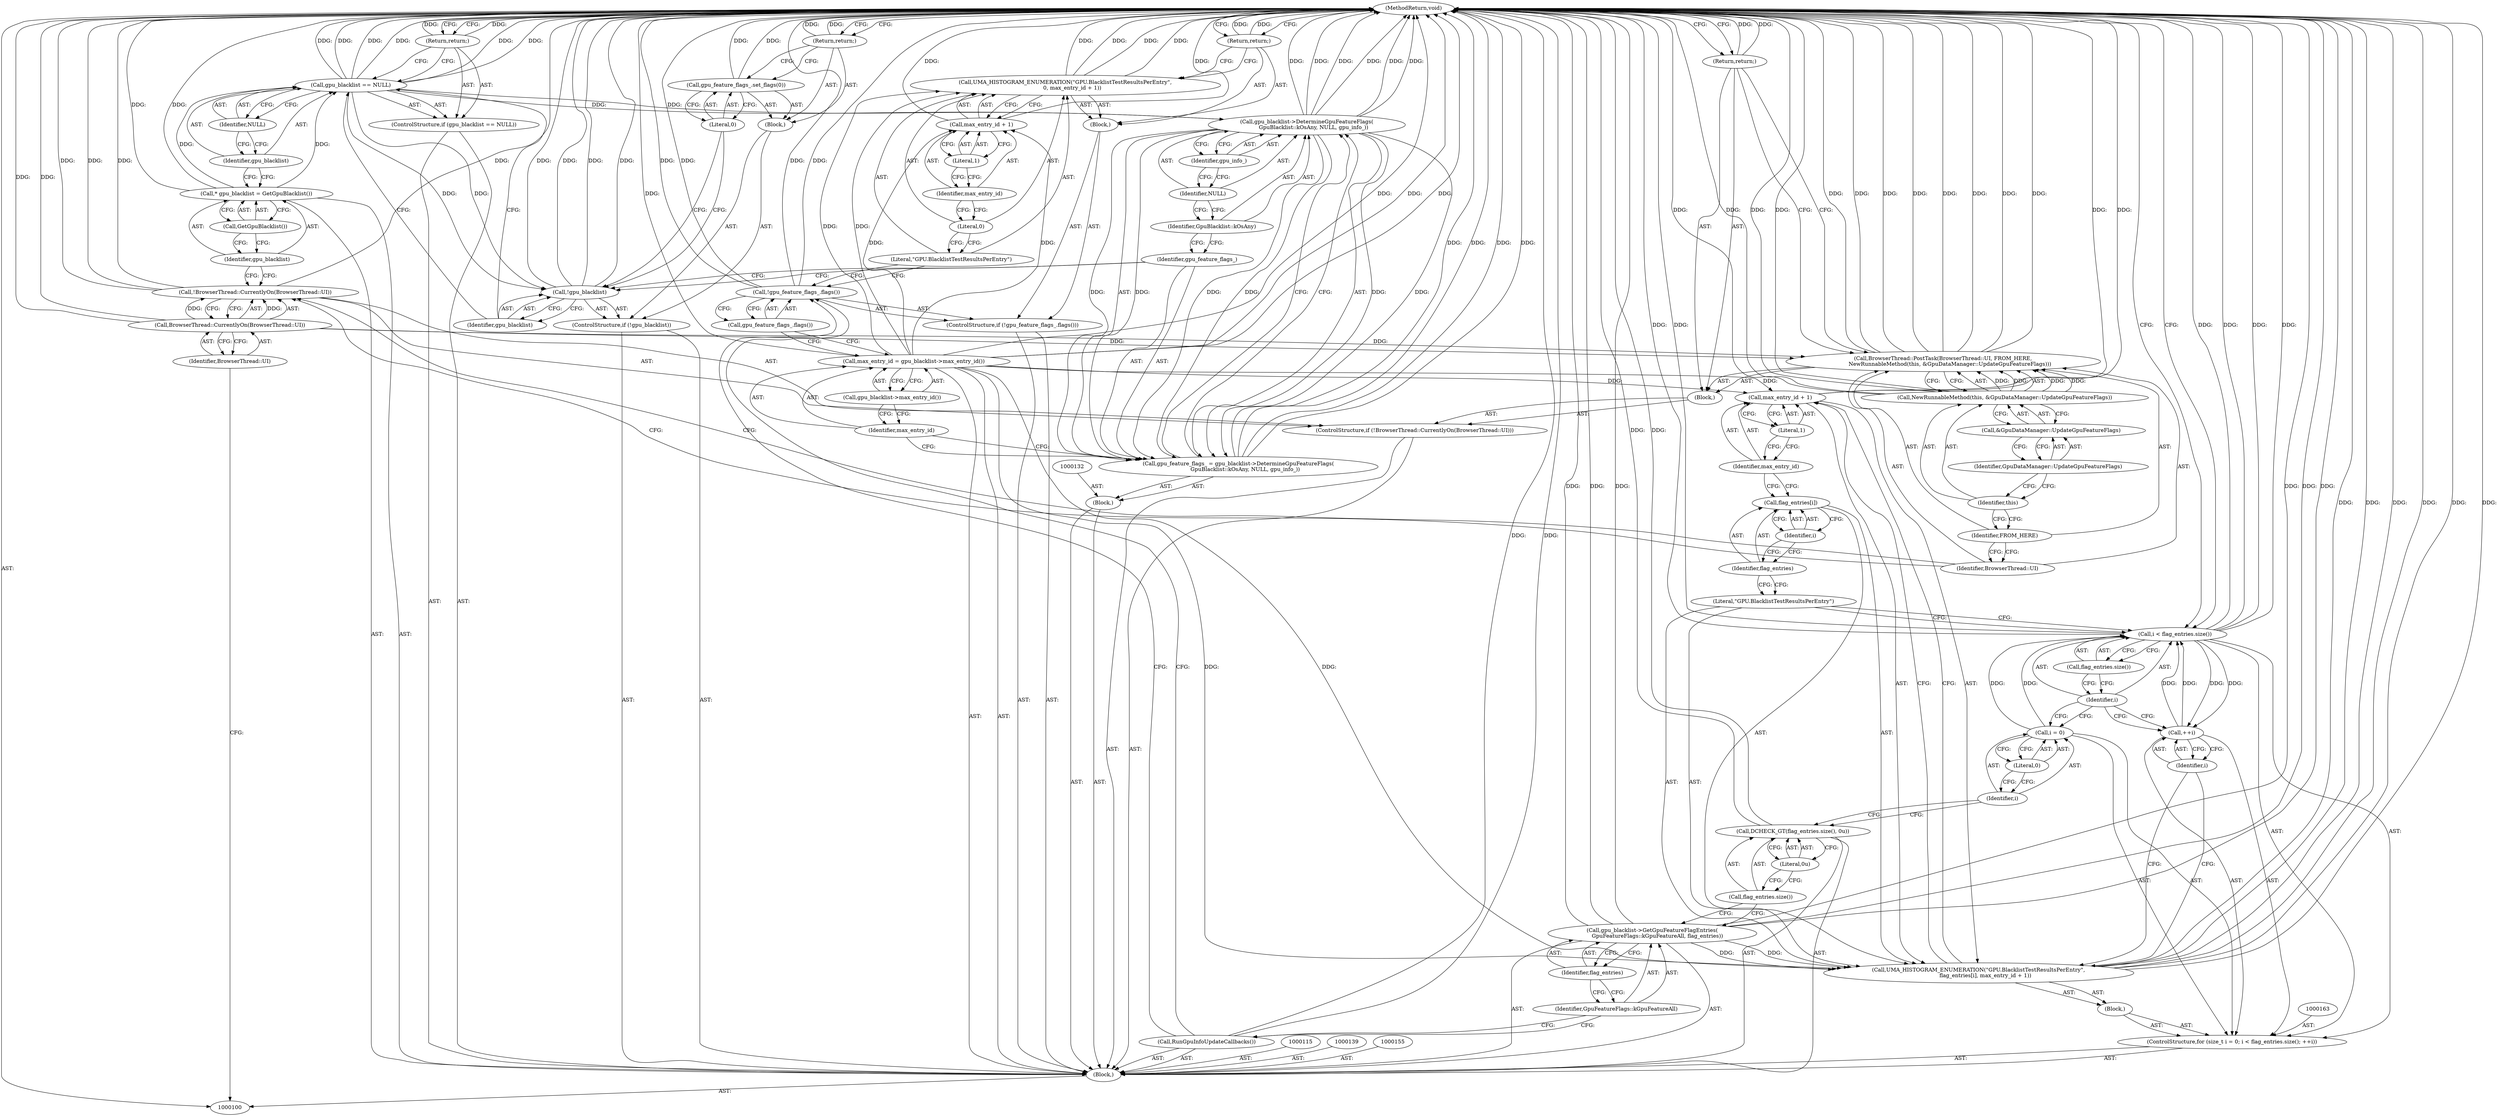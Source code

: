 digraph "1_Chrome_87c724d81f0210494211cd36814c4cb2cf4c4bd1" {
"1000181" [label="(MethodReturn,void)"];
"1000101" [label="(Block,)"];
"1000123" [label="(Return,return;)"];
"1000127" [label="(Block,)"];
"1000124" [label="(ControlStructure,if (!gpu_blacklist))"];
"1000125" [label="(Call,!gpu_blacklist)"];
"1000126" [label="(Identifier,gpu_blacklist)"];
"1000129" [label="(Literal,0)"];
"1000128" [label="(Call,gpu_feature_flags_.set_flags(0))"];
"1000130" [label="(Return,return;)"];
"1000131" [label="(Block,)"];
"1000135" [label="(Call,gpu_blacklist->DetermineGpuFeatureFlags(\n        GpuBlacklist::kOsAny, NULL, gpu_info_))"];
"1000133" [label="(Call,gpu_feature_flags_ = gpu_blacklist->DetermineGpuFeatureFlags(\n        GpuBlacklist::kOsAny, NULL, gpu_info_))"];
"1000134" [label="(Identifier,gpu_feature_flags_)"];
"1000137" [label="(Identifier,NULL)"];
"1000138" [label="(Identifier,gpu_info_)"];
"1000136" [label="(Identifier,GpuBlacklist::kOsAny)"];
"1000102" [label="(ControlStructure,if (!BrowserThread::CurrentlyOn(BrowserThread::UI)))"];
"1000105" [label="(Identifier,BrowserThread::UI)"];
"1000106" [label="(Block,)"];
"1000103" [label="(Call,!BrowserThread::CurrentlyOn(BrowserThread::UI))"];
"1000104" [label="(Call,BrowserThread::CurrentlyOn(BrowserThread::UI))"];
"1000142" [label="(Call,gpu_blacklist->max_entry_id())"];
"1000140" [label="(Call,max_entry_id = gpu_blacklist->max_entry_id())"];
"1000141" [label="(Identifier,max_entry_id)"];
"1000143" [label="(ControlStructure,if (!gpu_feature_flags_.flags()))"];
"1000146" [label="(Block,)"];
"1000144" [label="(Call,!gpu_feature_flags_.flags())"];
"1000145" [label="(Call,gpu_feature_flags_.flags())"];
"1000148" [label="(Literal,\"GPU.BlacklistTestResultsPerEntry\")"];
"1000147" [label="(Call,UMA_HISTOGRAM_ENUMERATION(\"GPU.BlacklistTestResultsPerEntry\",\n        0, max_entry_id + 1))"];
"1000150" [label="(Call,max_entry_id + 1)"];
"1000151" [label="(Identifier,max_entry_id)"];
"1000152" [label="(Literal,1)"];
"1000149" [label="(Literal,0)"];
"1000153" [label="(Return,return;)"];
"1000154" [label="(Call,RunGpuInfoUpdateCallbacks())"];
"1000108" [label="(Identifier,BrowserThread::UI)"];
"1000107" [label="(Call,BrowserThread::PostTask(BrowserThread::UI, FROM_HERE,\n        NewRunnableMethod(this, &GpuDataManager::UpdateGpuFeatureFlags)))"];
"1000109" [label="(Identifier,FROM_HERE)"];
"1000156" [label="(Call,gpu_blacklist->GetGpuFeatureFlagEntries(\n      GpuFeatureFlags::kGpuFeatureAll, flag_entries))"];
"1000158" [label="(Identifier,flag_entries)"];
"1000157" [label="(Identifier,GpuFeatureFlags::kGpuFeatureAll)"];
"1000160" [label="(Call,flag_entries.size())"];
"1000159" [label="(Call,DCHECK_GT(flag_entries.size(), 0u))"];
"1000161" [label="(Literal,0u)"];
"1000164" [label="(Call,i = 0)"];
"1000165" [label="(Identifier,i)"];
"1000166" [label="(Literal,0)"];
"1000162" [label="(ControlStructure,for (size_t i = 0; i < flag_entries.size(); ++i))"];
"1000167" [label="(Call,i < flag_entries.size())"];
"1000168" [label="(Identifier,i)"];
"1000169" [label="(Call,flag_entries.size())"];
"1000170" [label="(Call,++i)"];
"1000171" [label="(Identifier,i)"];
"1000172" [label="(Block,)"];
"1000174" [label="(Literal,\"GPU.BlacklistTestResultsPerEntry\")"];
"1000173" [label="(Call,UMA_HISTOGRAM_ENUMERATION(\"GPU.BlacklistTestResultsPerEntry\",\n        flag_entries[i], max_entry_id + 1))"];
"1000177" [label="(Identifier,i)"];
"1000178" [label="(Call,max_entry_id + 1)"];
"1000179" [label="(Identifier,max_entry_id)"];
"1000180" [label="(Literal,1)"];
"1000175" [label="(Call,flag_entries[i])"];
"1000176" [label="(Identifier,flag_entries)"];
"1000111" [label="(Identifier,this)"];
"1000112" [label="(Call,&GpuDataManager::UpdateGpuFeatureFlags)"];
"1000113" [label="(Identifier,GpuDataManager::UpdateGpuFeatureFlags)"];
"1000110" [label="(Call,NewRunnableMethod(this, &GpuDataManager::UpdateGpuFeatureFlags))"];
"1000114" [label="(Return,return;)"];
"1000116" [label="(Call,* gpu_blacklist = GetGpuBlacklist())"];
"1000117" [label="(Identifier,gpu_blacklist)"];
"1000118" [label="(Call,GetGpuBlacklist())"];
"1000119" [label="(ControlStructure,if (gpu_blacklist == NULL))"];
"1000122" [label="(Identifier,NULL)"];
"1000120" [label="(Call,gpu_blacklist == NULL)"];
"1000121" [label="(Identifier,gpu_blacklist)"];
"1000181" -> "1000100"  [label="AST: "];
"1000181" -> "1000114"  [label="CFG: "];
"1000181" -> "1000123"  [label="CFG: "];
"1000181" -> "1000130"  [label="CFG: "];
"1000181" -> "1000153"  [label="CFG: "];
"1000181" -> "1000167"  [label="CFG: "];
"1000153" -> "1000181"  [label="DDG: "];
"1000140" -> "1000181"  [label="DDG: "];
"1000140" -> "1000181"  [label="DDG: "];
"1000125" -> "1000181"  [label="DDG: "];
"1000125" -> "1000181"  [label="DDG: "];
"1000107" -> "1000181"  [label="DDG: "];
"1000107" -> "1000181"  [label="DDG: "];
"1000107" -> "1000181"  [label="DDG: "];
"1000107" -> "1000181"  [label="DDG: "];
"1000167" -> "1000181"  [label="DDG: "];
"1000167" -> "1000181"  [label="DDG: "];
"1000167" -> "1000181"  [label="DDG: "];
"1000156" -> "1000181"  [label="DDG: "];
"1000156" -> "1000181"  [label="DDG: "];
"1000156" -> "1000181"  [label="DDG: "];
"1000104" -> "1000181"  [label="DDG: "];
"1000120" -> "1000181"  [label="DDG: "];
"1000120" -> "1000181"  [label="DDG: "];
"1000120" -> "1000181"  [label="DDG: "];
"1000116" -> "1000181"  [label="DDG: "];
"1000154" -> "1000181"  [label="DDG: "];
"1000173" -> "1000181"  [label="DDG: "];
"1000173" -> "1000181"  [label="DDG: "];
"1000173" -> "1000181"  [label="DDG: "];
"1000159" -> "1000181"  [label="DDG: "];
"1000150" -> "1000181"  [label="DDG: "];
"1000178" -> "1000181"  [label="DDG: "];
"1000103" -> "1000181"  [label="DDG: "];
"1000103" -> "1000181"  [label="DDG: "];
"1000144" -> "1000181"  [label="DDG: "];
"1000144" -> "1000181"  [label="DDG: "];
"1000133" -> "1000181"  [label="DDG: "];
"1000133" -> "1000181"  [label="DDG: "];
"1000110" -> "1000181"  [label="DDG: "];
"1000110" -> "1000181"  [label="DDG: "];
"1000135" -> "1000181"  [label="DDG: "];
"1000135" -> "1000181"  [label="DDG: "];
"1000135" -> "1000181"  [label="DDG: "];
"1000147" -> "1000181"  [label="DDG: "];
"1000147" -> "1000181"  [label="DDG: "];
"1000128" -> "1000181"  [label="DDG: "];
"1000130" -> "1000181"  [label="DDG: "];
"1000114" -> "1000181"  [label="DDG: "];
"1000123" -> "1000181"  [label="DDG: "];
"1000101" -> "1000100"  [label="AST: "];
"1000102" -> "1000101"  [label="AST: "];
"1000115" -> "1000101"  [label="AST: "];
"1000116" -> "1000101"  [label="AST: "];
"1000119" -> "1000101"  [label="AST: "];
"1000124" -> "1000101"  [label="AST: "];
"1000131" -> "1000101"  [label="AST: "];
"1000139" -> "1000101"  [label="AST: "];
"1000140" -> "1000101"  [label="AST: "];
"1000143" -> "1000101"  [label="AST: "];
"1000154" -> "1000101"  [label="AST: "];
"1000155" -> "1000101"  [label="AST: "];
"1000156" -> "1000101"  [label="AST: "];
"1000159" -> "1000101"  [label="AST: "];
"1000162" -> "1000101"  [label="AST: "];
"1000123" -> "1000119"  [label="AST: "];
"1000123" -> "1000120"  [label="CFG: "];
"1000181" -> "1000123"  [label="CFG: "];
"1000123" -> "1000181"  [label="DDG: "];
"1000127" -> "1000124"  [label="AST: "];
"1000128" -> "1000127"  [label="AST: "];
"1000130" -> "1000127"  [label="AST: "];
"1000124" -> "1000101"  [label="AST: "];
"1000125" -> "1000124"  [label="AST: "];
"1000127" -> "1000124"  [label="AST: "];
"1000125" -> "1000124"  [label="AST: "];
"1000125" -> "1000126"  [label="CFG: "];
"1000126" -> "1000125"  [label="AST: "];
"1000129" -> "1000125"  [label="CFG: "];
"1000134" -> "1000125"  [label="CFG: "];
"1000125" -> "1000181"  [label="DDG: "];
"1000125" -> "1000181"  [label="DDG: "];
"1000120" -> "1000125"  [label="DDG: "];
"1000126" -> "1000125"  [label="AST: "];
"1000126" -> "1000120"  [label="CFG: "];
"1000125" -> "1000126"  [label="CFG: "];
"1000129" -> "1000128"  [label="AST: "];
"1000129" -> "1000125"  [label="CFG: "];
"1000128" -> "1000129"  [label="CFG: "];
"1000128" -> "1000127"  [label="AST: "];
"1000128" -> "1000129"  [label="CFG: "];
"1000129" -> "1000128"  [label="AST: "];
"1000130" -> "1000128"  [label="CFG: "];
"1000128" -> "1000181"  [label="DDG: "];
"1000130" -> "1000127"  [label="AST: "];
"1000130" -> "1000128"  [label="CFG: "];
"1000181" -> "1000130"  [label="CFG: "];
"1000130" -> "1000181"  [label="DDG: "];
"1000131" -> "1000101"  [label="AST: "];
"1000132" -> "1000131"  [label="AST: "];
"1000133" -> "1000131"  [label="AST: "];
"1000135" -> "1000133"  [label="AST: "];
"1000135" -> "1000138"  [label="CFG: "];
"1000136" -> "1000135"  [label="AST: "];
"1000137" -> "1000135"  [label="AST: "];
"1000138" -> "1000135"  [label="AST: "];
"1000133" -> "1000135"  [label="CFG: "];
"1000135" -> "1000181"  [label="DDG: "];
"1000135" -> "1000181"  [label="DDG: "];
"1000135" -> "1000181"  [label="DDG: "];
"1000135" -> "1000133"  [label="DDG: "];
"1000135" -> "1000133"  [label="DDG: "];
"1000135" -> "1000133"  [label="DDG: "];
"1000120" -> "1000135"  [label="DDG: "];
"1000133" -> "1000131"  [label="AST: "];
"1000133" -> "1000135"  [label="CFG: "];
"1000134" -> "1000133"  [label="AST: "];
"1000135" -> "1000133"  [label="AST: "];
"1000141" -> "1000133"  [label="CFG: "];
"1000133" -> "1000181"  [label="DDG: "];
"1000133" -> "1000181"  [label="DDG: "];
"1000135" -> "1000133"  [label="DDG: "];
"1000135" -> "1000133"  [label="DDG: "];
"1000135" -> "1000133"  [label="DDG: "];
"1000134" -> "1000133"  [label="AST: "];
"1000134" -> "1000125"  [label="CFG: "];
"1000136" -> "1000134"  [label="CFG: "];
"1000137" -> "1000135"  [label="AST: "];
"1000137" -> "1000136"  [label="CFG: "];
"1000138" -> "1000137"  [label="CFG: "];
"1000138" -> "1000135"  [label="AST: "];
"1000138" -> "1000137"  [label="CFG: "];
"1000135" -> "1000138"  [label="CFG: "];
"1000136" -> "1000135"  [label="AST: "];
"1000136" -> "1000134"  [label="CFG: "];
"1000137" -> "1000136"  [label="CFG: "];
"1000102" -> "1000101"  [label="AST: "];
"1000103" -> "1000102"  [label="AST: "];
"1000106" -> "1000102"  [label="AST: "];
"1000105" -> "1000104"  [label="AST: "];
"1000105" -> "1000100"  [label="CFG: "];
"1000104" -> "1000105"  [label="CFG: "];
"1000106" -> "1000102"  [label="AST: "];
"1000107" -> "1000106"  [label="AST: "];
"1000114" -> "1000106"  [label="AST: "];
"1000103" -> "1000102"  [label="AST: "];
"1000103" -> "1000104"  [label="CFG: "];
"1000104" -> "1000103"  [label="AST: "];
"1000108" -> "1000103"  [label="CFG: "];
"1000117" -> "1000103"  [label="CFG: "];
"1000103" -> "1000181"  [label="DDG: "];
"1000103" -> "1000181"  [label="DDG: "];
"1000104" -> "1000103"  [label="DDG: "];
"1000104" -> "1000103"  [label="AST: "];
"1000104" -> "1000105"  [label="CFG: "];
"1000105" -> "1000104"  [label="AST: "];
"1000103" -> "1000104"  [label="CFG: "];
"1000104" -> "1000181"  [label="DDG: "];
"1000104" -> "1000103"  [label="DDG: "];
"1000104" -> "1000107"  [label="DDG: "];
"1000142" -> "1000140"  [label="AST: "];
"1000142" -> "1000141"  [label="CFG: "];
"1000140" -> "1000142"  [label="CFG: "];
"1000140" -> "1000101"  [label="AST: "];
"1000140" -> "1000142"  [label="CFG: "];
"1000141" -> "1000140"  [label="AST: "];
"1000142" -> "1000140"  [label="AST: "];
"1000145" -> "1000140"  [label="CFG: "];
"1000140" -> "1000181"  [label="DDG: "];
"1000140" -> "1000181"  [label="DDG: "];
"1000140" -> "1000147"  [label="DDG: "];
"1000140" -> "1000150"  [label="DDG: "];
"1000140" -> "1000173"  [label="DDG: "];
"1000140" -> "1000178"  [label="DDG: "];
"1000141" -> "1000140"  [label="AST: "];
"1000141" -> "1000133"  [label="CFG: "];
"1000142" -> "1000141"  [label="CFG: "];
"1000143" -> "1000101"  [label="AST: "];
"1000144" -> "1000143"  [label="AST: "];
"1000146" -> "1000143"  [label="AST: "];
"1000146" -> "1000143"  [label="AST: "];
"1000147" -> "1000146"  [label="AST: "];
"1000153" -> "1000146"  [label="AST: "];
"1000144" -> "1000143"  [label="AST: "];
"1000144" -> "1000145"  [label="CFG: "];
"1000145" -> "1000144"  [label="AST: "];
"1000148" -> "1000144"  [label="CFG: "];
"1000154" -> "1000144"  [label="CFG: "];
"1000144" -> "1000181"  [label="DDG: "];
"1000144" -> "1000181"  [label="DDG: "];
"1000145" -> "1000144"  [label="AST: "];
"1000145" -> "1000140"  [label="CFG: "];
"1000144" -> "1000145"  [label="CFG: "];
"1000148" -> "1000147"  [label="AST: "];
"1000148" -> "1000144"  [label="CFG: "];
"1000149" -> "1000148"  [label="CFG: "];
"1000147" -> "1000146"  [label="AST: "];
"1000147" -> "1000150"  [label="CFG: "];
"1000148" -> "1000147"  [label="AST: "];
"1000149" -> "1000147"  [label="AST: "];
"1000150" -> "1000147"  [label="AST: "];
"1000153" -> "1000147"  [label="CFG: "];
"1000147" -> "1000181"  [label="DDG: "];
"1000147" -> "1000181"  [label="DDG: "];
"1000140" -> "1000147"  [label="DDG: "];
"1000150" -> "1000147"  [label="AST: "];
"1000150" -> "1000152"  [label="CFG: "];
"1000151" -> "1000150"  [label="AST: "];
"1000152" -> "1000150"  [label="AST: "];
"1000147" -> "1000150"  [label="CFG: "];
"1000150" -> "1000181"  [label="DDG: "];
"1000140" -> "1000150"  [label="DDG: "];
"1000151" -> "1000150"  [label="AST: "];
"1000151" -> "1000149"  [label="CFG: "];
"1000152" -> "1000151"  [label="CFG: "];
"1000152" -> "1000150"  [label="AST: "];
"1000152" -> "1000151"  [label="CFG: "];
"1000150" -> "1000152"  [label="CFG: "];
"1000149" -> "1000147"  [label="AST: "];
"1000149" -> "1000148"  [label="CFG: "];
"1000151" -> "1000149"  [label="CFG: "];
"1000153" -> "1000146"  [label="AST: "];
"1000153" -> "1000147"  [label="CFG: "];
"1000181" -> "1000153"  [label="CFG: "];
"1000153" -> "1000181"  [label="DDG: "];
"1000154" -> "1000101"  [label="AST: "];
"1000154" -> "1000144"  [label="CFG: "];
"1000157" -> "1000154"  [label="CFG: "];
"1000154" -> "1000181"  [label="DDG: "];
"1000108" -> "1000107"  [label="AST: "];
"1000108" -> "1000103"  [label="CFG: "];
"1000109" -> "1000108"  [label="CFG: "];
"1000107" -> "1000106"  [label="AST: "];
"1000107" -> "1000110"  [label="CFG: "];
"1000108" -> "1000107"  [label="AST: "];
"1000109" -> "1000107"  [label="AST: "];
"1000110" -> "1000107"  [label="AST: "];
"1000114" -> "1000107"  [label="CFG: "];
"1000107" -> "1000181"  [label="DDG: "];
"1000107" -> "1000181"  [label="DDG: "];
"1000107" -> "1000181"  [label="DDG: "];
"1000107" -> "1000181"  [label="DDG: "];
"1000104" -> "1000107"  [label="DDG: "];
"1000110" -> "1000107"  [label="DDG: "];
"1000110" -> "1000107"  [label="DDG: "];
"1000109" -> "1000107"  [label="AST: "];
"1000109" -> "1000108"  [label="CFG: "];
"1000111" -> "1000109"  [label="CFG: "];
"1000156" -> "1000101"  [label="AST: "];
"1000156" -> "1000158"  [label="CFG: "];
"1000157" -> "1000156"  [label="AST: "];
"1000158" -> "1000156"  [label="AST: "];
"1000160" -> "1000156"  [label="CFG: "];
"1000156" -> "1000181"  [label="DDG: "];
"1000156" -> "1000181"  [label="DDG: "];
"1000156" -> "1000181"  [label="DDG: "];
"1000156" -> "1000173"  [label="DDG: "];
"1000158" -> "1000156"  [label="AST: "];
"1000158" -> "1000157"  [label="CFG: "];
"1000156" -> "1000158"  [label="CFG: "];
"1000157" -> "1000156"  [label="AST: "];
"1000157" -> "1000154"  [label="CFG: "];
"1000158" -> "1000157"  [label="CFG: "];
"1000160" -> "1000159"  [label="AST: "];
"1000160" -> "1000156"  [label="CFG: "];
"1000161" -> "1000160"  [label="CFG: "];
"1000159" -> "1000101"  [label="AST: "];
"1000159" -> "1000161"  [label="CFG: "];
"1000160" -> "1000159"  [label="AST: "];
"1000161" -> "1000159"  [label="AST: "];
"1000165" -> "1000159"  [label="CFG: "];
"1000159" -> "1000181"  [label="DDG: "];
"1000161" -> "1000159"  [label="AST: "];
"1000161" -> "1000160"  [label="CFG: "];
"1000159" -> "1000161"  [label="CFG: "];
"1000164" -> "1000162"  [label="AST: "];
"1000164" -> "1000166"  [label="CFG: "];
"1000165" -> "1000164"  [label="AST: "];
"1000166" -> "1000164"  [label="AST: "];
"1000168" -> "1000164"  [label="CFG: "];
"1000164" -> "1000167"  [label="DDG: "];
"1000165" -> "1000164"  [label="AST: "];
"1000165" -> "1000159"  [label="CFG: "];
"1000166" -> "1000165"  [label="CFG: "];
"1000166" -> "1000164"  [label="AST: "];
"1000166" -> "1000165"  [label="CFG: "];
"1000164" -> "1000166"  [label="CFG: "];
"1000162" -> "1000101"  [label="AST: "];
"1000163" -> "1000162"  [label="AST: "];
"1000164" -> "1000162"  [label="AST: "];
"1000167" -> "1000162"  [label="AST: "];
"1000170" -> "1000162"  [label="AST: "];
"1000172" -> "1000162"  [label="AST: "];
"1000167" -> "1000162"  [label="AST: "];
"1000167" -> "1000169"  [label="CFG: "];
"1000168" -> "1000167"  [label="AST: "];
"1000169" -> "1000167"  [label="AST: "];
"1000174" -> "1000167"  [label="CFG: "];
"1000181" -> "1000167"  [label="CFG: "];
"1000167" -> "1000181"  [label="DDG: "];
"1000167" -> "1000181"  [label="DDG: "];
"1000167" -> "1000181"  [label="DDG: "];
"1000170" -> "1000167"  [label="DDG: "];
"1000164" -> "1000167"  [label="DDG: "];
"1000167" -> "1000170"  [label="DDG: "];
"1000168" -> "1000167"  [label="AST: "];
"1000168" -> "1000164"  [label="CFG: "];
"1000168" -> "1000170"  [label="CFG: "];
"1000169" -> "1000168"  [label="CFG: "];
"1000169" -> "1000167"  [label="AST: "];
"1000169" -> "1000168"  [label="CFG: "];
"1000167" -> "1000169"  [label="CFG: "];
"1000170" -> "1000162"  [label="AST: "];
"1000170" -> "1000171"  [label="CFG: "];
"1000171" -> "1000170"  [label="AST: "];
"1000168" -> "1000170"  [label="CFG: "];
"1000170" -> "1000167"  [label="DDG: "];
"1000167" -> "1000170"  [label="DDG: "];
"1000171" -> "1000170"  [label="AST: "];
"1000171" -> "1000173"  [label="CFG: "];
"1000170" -> "1000171"  [label="CFG: "];
"1000172" -> "1000162"  [label="AST: "];
"1000173" -> "1000172"  [label="AST: "];
"1000174" -> "1000173"  [label="AST: "];
"1000174" -> "1000167"  [label="CFG: "];
"1000176" -> "1000174"  [label="CFG: "];
"1000173" -> "1000172"  [label="AST: "];
"1000173" -> "1000178"  [label="CFG: "];
"1000174" -> "1000173"  [label="AST: "];
"1000175" -> "1000173"  [label="AST: "];
"1000178" -> "1000173"  [label="AST: "];
"1000171" -> "1000173"  [label="CFG: "];
"1000173" -> "1000181"  [label="DDG: "];
"1000173" -> "1000181"  [label="DDG: "];
"1000173" -> "1000181"  [label="DDG: "];
"1000156" -> "1000173"  [label="DDG: "];
"1000140" -> "1000173"  [label="DDG: "];
"1000177" -> "1000175"  [label="AST: "];
"1000177" -> "1000176"  [label="CFG: "];
"1000175" -> "1000177"  [label="CFG: "];
"1000178" -> "1000173"  [label="AST: "];
"1000178" -> "1000180"  [label="CFG: "];
"1000179" -> "1000178"  [label="AST: "];
"1000180" -> "1000178"  [label="AST: "];
"1000173" -> "1000178"  [label="CFG: "];
"1000178" -> "1000181"  [label="DDG: "];
"1000140" -> "1000178"  [label="DDG: "];
"1000179" -> "1000178"  [label="AST: "];
"1000179" -> "1000175"  [label="CFG: "];
"1000180" -> "1000179"  [label="CFG: "];
"1000180" -> "1000178"  [label="AST: "];
"1000180" -> "1000179"  [label="CFG: "];
"1000178" -> "1000180"  [label="CFG: "];
"1000175" -> "1000173"  [label="AST: "];
"1000175" -> "1000177"  [label="CFG: "];
"1000176" -> "1000175"  [label="AST: "];
"1000177" -> "1000175"  [label="AST: "];
"1000179" -> "1000175"  [label="CFG: "];
"1000176" -> "1000175"  [label="AST: "];
"1000176" -> "1000174"  [label="CFG: "];
"1000177" -> "1000176"  [label="CFG: "];
"1000111" -> "1000110"  [label="AST: "];
"1000111" -> "1000109"  [label="CFG: "];
"1000113" -> "1000111"  [label="CFG: "];
"1000112" -> "1000110"  [label="AST: "];
"1000112" -> "1000113"  [label="CFG: "];
"1000113" -> "1000112"  [label="AST: "];
"1000110" -> "1000112"  [label="CFG: "];
"1000113" -> "1000112"  [label="AST: "];
"1000113" -> "1000111"  [label="CFG: "];
"1000112" -> "1000113"  [label="CFG: "];
"1000110" -> "1000107"  [label="AST: "];
"1000110" -> "1000112"  [label="CFG: "];
"1000111" -> "1000110"  [label="AST: "];
"1000112" -> "1000110"  [label="AST: "];
"1000107" -> "1000110"  [label="CFG: "];
"1000110" -> "1000181"  [label="DDG: "];
"1000110" -> "1000181"  [label="DDG: "];
"1000110" -> "1000107"  [label="DDG: "];
"1000110" -> "1000107"  [label="DDG: "];
"1000114" -> "1000106"  [label="AST: "];
"1000114" -> "1000107"  [label="CFG: "];
"1000181" -> "1000114"  [label="CFG: "];
"1000114" -> "1000181"  [label="DDG: "];
"1000116" -> "1000101"  [label="AST: "];
"1000116" -> "1000118"  [label="CFG: "];
"1000117" -> "1000116"  [label="AST: "];
"1000118" -> "1000116"  [label="AST: "];
"1000121" -> "1000116"  [label="CFG: "];
"1000116" -> "1000181"  [label="DDG: "];
"1000116" -> "1000120"  [label="DDG: "];
"1000117" -> "1000116"  [label="AST: "];
"1000117" -> "1000103"  [label="CFG: "];
"1000118" -> "1000117"  [label="CFG: "];
"1000118" -> "1000116"  [label="AST: "];
"1000118" -> "1000117"  [label="CFG: "];
"1000116" -> "1000118"  [label="CFG: "];
"1000119" -> "1000101"  [label="AST: "];
"1000120" -> "1000119"  [label="AST: "];
"1000123" -> "1000119"  [label="AST: "];
"1000122" -> "1000120"  [label="AST: "];
"1000122" -> "1000121"  [label="CFG: "];
"1000120" -> "1000122"  [label="CFG: "];
"1000120" -> "1000119"  [label="AST: "];
"1000120" -> "1000122"  [label="CFG: "];
"1000121" -> "1000120"  [label="AST: "];
"1000122" -> "1000120"  [label="AST: "];
"1000123" -> "1000120"  [label="CFG: "];
"1000126" -> "1000120"  [label="CFG: "];
"1000120" -> "1000181"  [label="DDG: "];
"1000120" -> "1000181"  [label="DDG: "];
"1000120" -> "1000181"  [label="DDG: "];
"1000116" -> "1000120"  [label="DDG: "];
"1000120" -> "1000125"  [label="DDG: "];
"1000120" -> "1000135"  [label="DDG: "];
"1000121" -> "1000120"  [label="AST: "];
"1000121" -> "1000116"  [label="CFG: "];
"1000122" -> "1000121"  [label="CFG: "];
}
